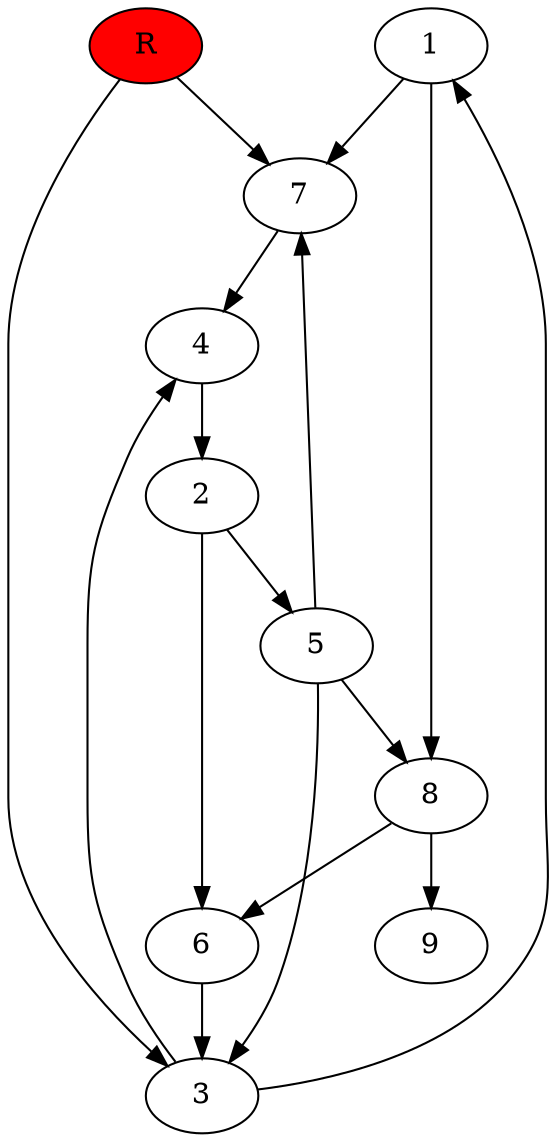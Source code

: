 digraph prb38189 {
	1
	2
	3
	4
	5
	6
	7
	8
	R [fillcolor="#ff0000" style=filled]
	1 -> 7
	1 -> 8
	2 -> 5
	2 -> 6
	3 -> 1
	3 -> 4
	4 -> 2
	5 -> 3
	5 -> 7
	5 -> 8
	6 -> 3
	7 -> 4
	8 -> 6
	8 -> 9
	R -> 3
	R -> 7
}
